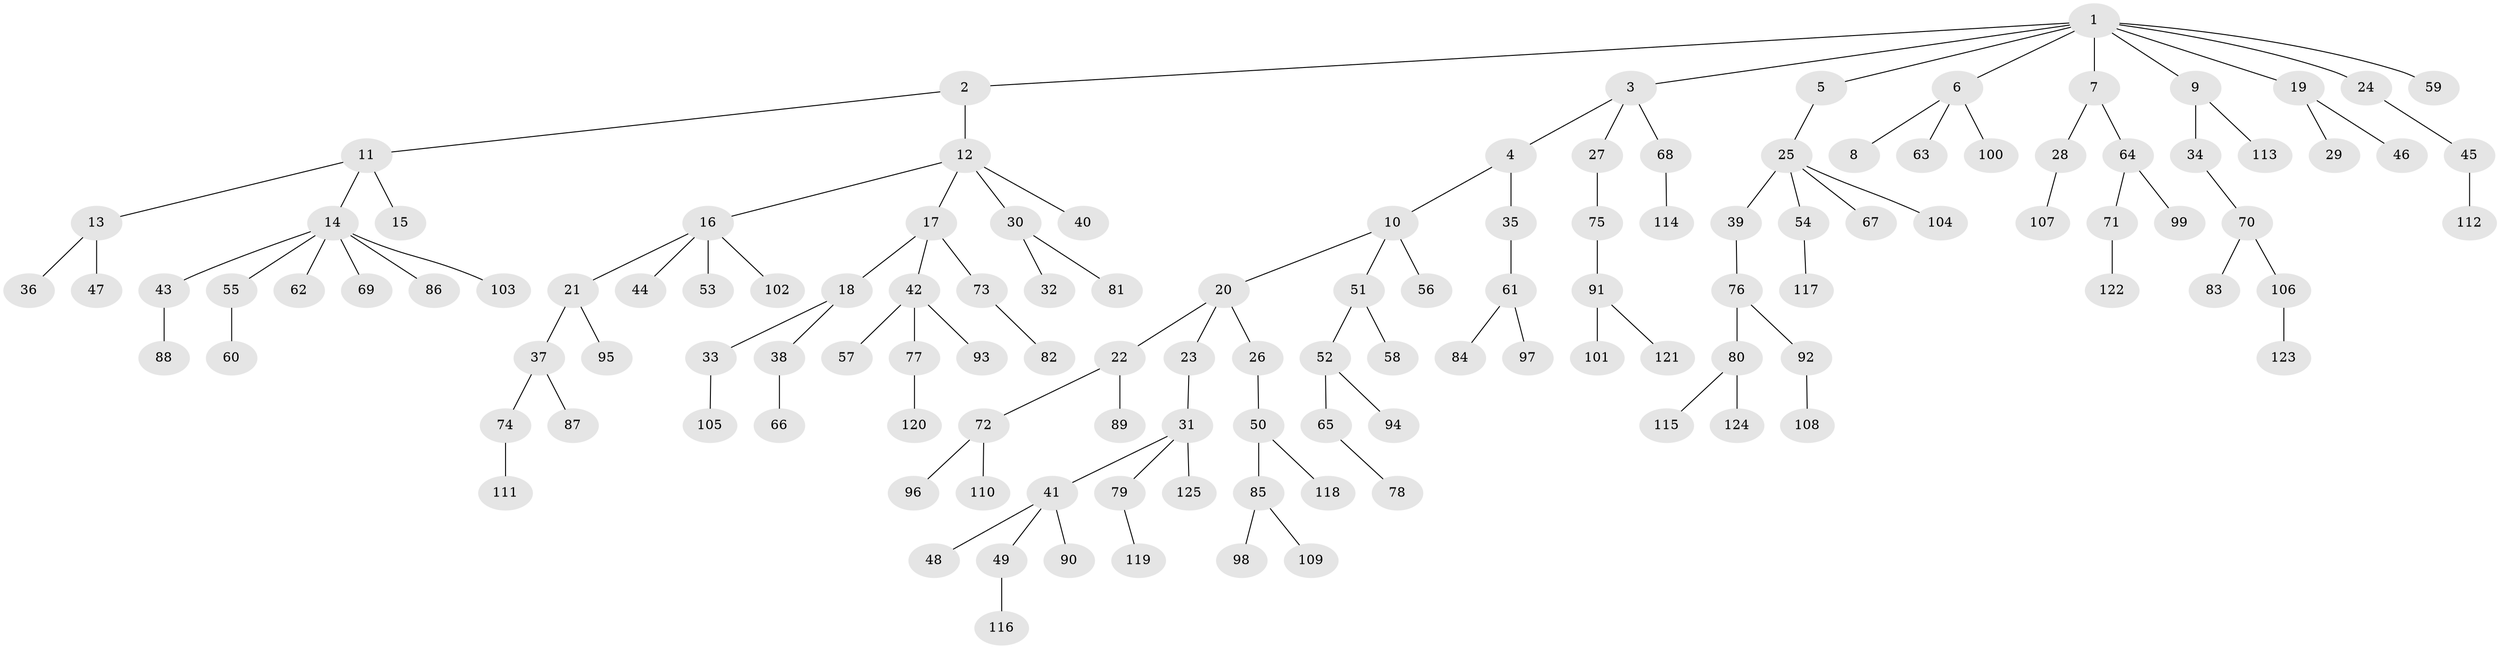 // coarse degree distribution, {4: 0.06818181818181818, 3: 0.18181818181818182, 2: 0.2727272727272727, 1: 0.45454545454545453, 8: 0.011363636363636364, 6: 0.011363636363636364}
// Generated by graph-tools (version 1.1) at 2025/37/03/04/25 23:37:18]
// undirected, 125 vertices, 124 edges
graph export_dot {
  node [color=gray90,style=filled];
  1;
  2;
  3;
  4;
  5;
  6;
  7;
  8;
  9;
  10;
  11;
  12;
  13;
  14;
  15;
  16;
  17;
  18;
  19;
  20;
  21;
  22;
  23;
  24;
  25;
  26;
  27;
  28;
  29;
  30;
  31;
  32;
  33;
  34;
  35;
  36;
  37;
  38;
  39;
  40;
  41;
  42;
  43;
  44;
  45;
  46;
  47;
  48;
  49;
  50;
  51;
  52;
  53;
  54;
  55;
  56;
  57;
  58;
  59;
  60;
  61;
  62;
  63;
  64;
  65;
  66;
  67;
  68;
  69;
  70;
  71;
  72;
  73;
  74;
  75;
  76;
  77;
  78;
  79;
  80;
  81;
  82;
  83;
  84;
  85;
  86;
  87;
  88;
  89;
  90;
  91;
  92;
  93;
  94;
  95;
  96;
  97;
  98;
  99;
  100;
  101;
  102;
  103;
  104;
  105;
  106;
  107;
  108;
  109;
  110;
  111;
  112;
  113;
  114;
  115;
  116;
  117;
  118;
  119;
  120;
  121;
  122;
  123;
  124;
  125;
  1 -- 2;
  1 -- 3;
  1 -- 5;
  1 -- 6;
  1 -- 7;
  1 -- 9;
  1 -- 19;
  1 -- 24;
  1 -- 59;
  2 -- 11;
  2 -- 12;
  3 -- 4;
  3 -- 27;
  3 -- 68;
  4 -- 10;
  4 -- 35;
  5 -- 25;
  6 -- 8;
  6 -- 63;
  6 -- 100;
  7 -- 28;
  7 -- 64;
  9 -- 34;
  9 -- 113;
  10 -- 20;
  10 -- 51;
  10 -- 56;
  11 -- 13;
  11 -- 14;
  11 -- 15;
  12 -- 16;
  12 -- 17;
  12 -- 30;
  12 -- 40;
  13 -- 36;
  13 -- 47;
  14 -- 43;
  14 -- 55;
  14 -- 62;
  14 -- 69;
  14 -- 86;
  14 -- 103;
  16 -- 21;
  16 -- 44;
  16 -- 53;
  16 -- 102;
  17 -- 18;
  17 -- 42;
  17 -- 73;
  18 -- 33;
  18 -- 38;
  19 -- 29;
  19 -- 46;
  20 -- 22;
  20 -- 23;
  20 -- 26;
  21 -- 37;
  21 -- 95;
  22 -- 72;
  22 -- 89;
  23 -- 31;
  24 -- 45;
  25 -- 39;
  25 -- 54;
  25 -- 67;
  25 -- 104;
  26 -- 50;
  27 -- 75;
  28 -- 107;
  30 -- 32;
  30 -- 81;
  31 -- 41;
  31 -- 79;
  31 -- 125;
  33 -- 105;
  34 -- 70;
  35 -- 61;
  37 -- 74;
  37 -- 87;
  38 -- 66;
  39 -- 76;
  41 -- 48;
  41 -- 49;
  41 -- 90;
  42 -- 57;
  42 -- 77;
  42 -- 93;
  43 -- 88;
  45 -- 112;
  49 -- 116;
  50 -- 85;
  50 -- 118;
  51 -- 52;
  51 -- 58;
  52 -- 65;
  52 -- 94;
  54 -- 117;
  55 -- 60;
  61 -- 84;
  61 -- 97;
  64 -- 71;
  64 -- 99;
  65 -- 78;
  68 -- 114;
  70 -- 83;
  70 -- 106;
  71 -- 122;
  72 -- 96;
  72 -- 110;
  73 -- 82;
  74 -- 111;
  75 -- 91;
  76 -- 80;
  76 -- 92;
  77 -- 120;
  79 -- 119;
  80 -- 115;
  80 -- 124;
  85 -- 98;
  85 -- 109;
  91 -- 101;
  91 -- 121;
  92 -- 108;
  106 -- 123;
}
